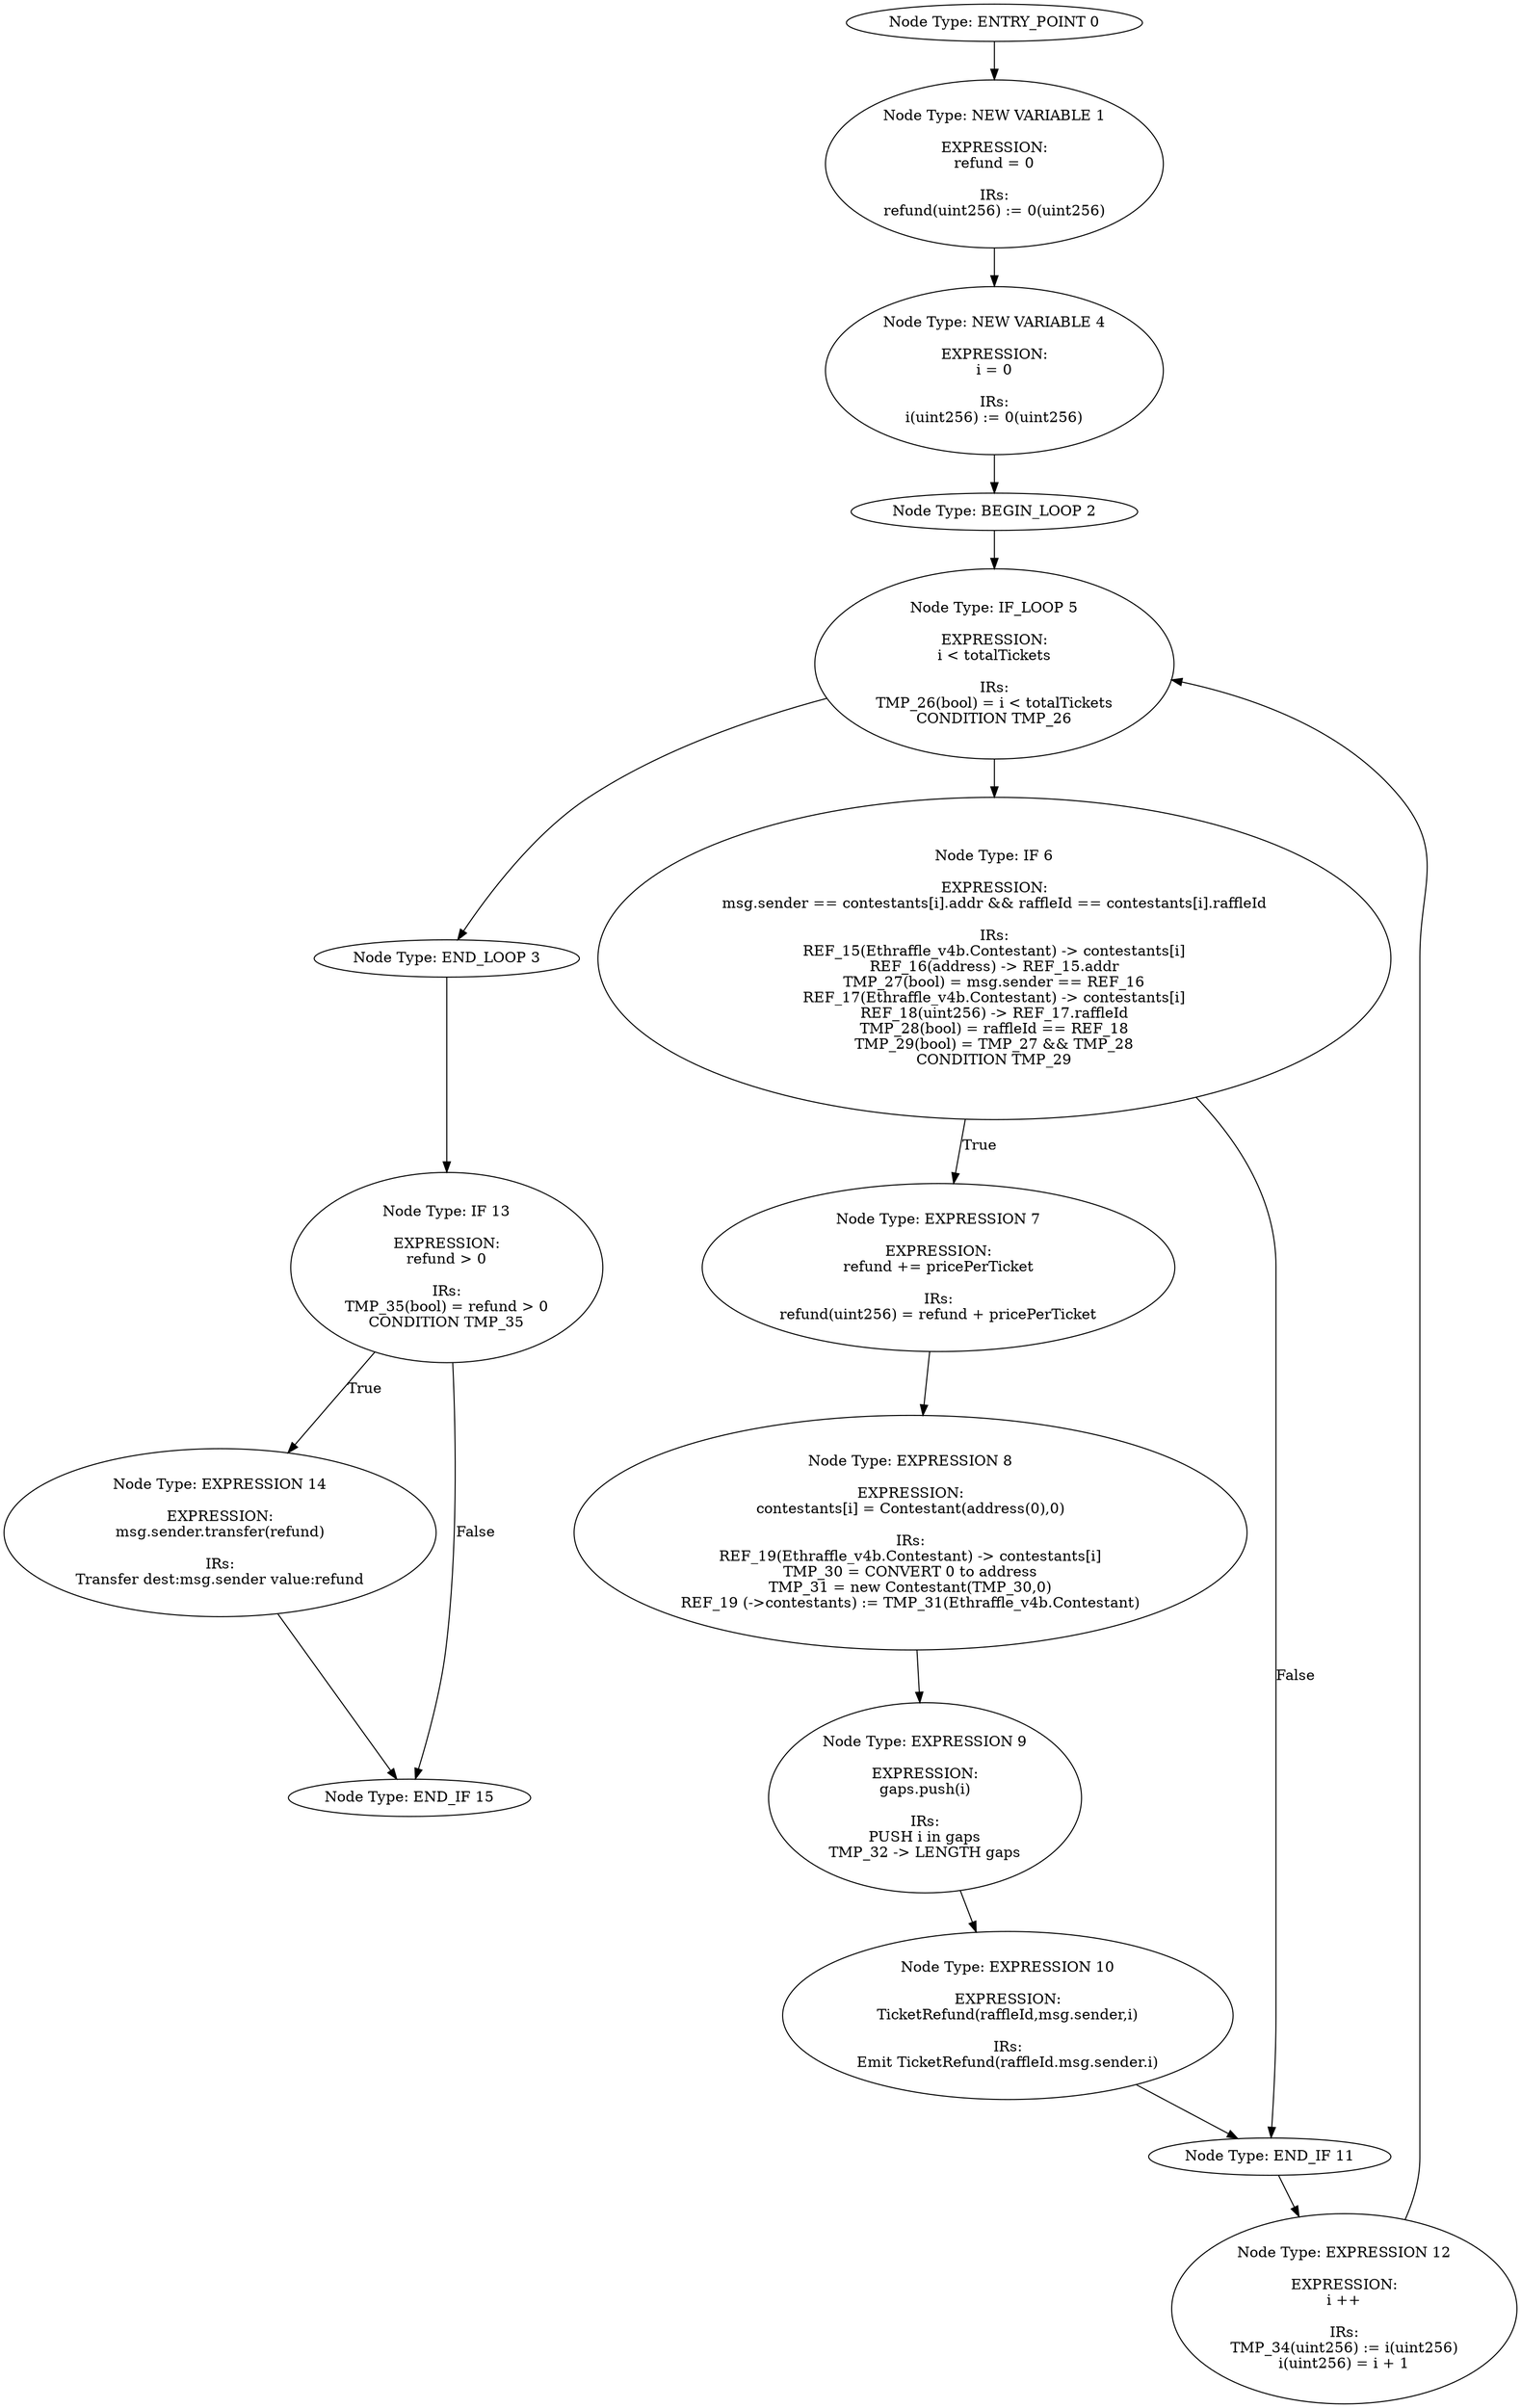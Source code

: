 digraph{
0[label="Node Type: ENTRY_POINT 0
"];
0->1;
1[label="Node Type: NEW VARIABLE 1

EXPRESSION:
refund = 0

IRs:
refund(uint256) := 0(uint256)"];
1->4;
2[label="Node Type: BEGIN_LOOP 2
"];
2->5;
3[label="Node Type: END_LOOP 3
"];
3->13;
4[label="Node Type: NEW VARIABLE 4

EXPRESSION:
i = 0

IRs:
i(uint256) := 0(uint256)"];
4->2;
5[label="Node Type: IF_LOOP 5

EXPRESSION:
i < totalTickets

IRs:
TMP_26(bool) = i < totalTickets
CONDITION TMP_26"];
5->3;
5->6;
6[label="Node Type: IF 6

EXPRESSION:
msg.sender == contestants[i].addr && raffleId == contestants[i].raffleId

IRs:
REF_15(Ethraffle_v4b.Contestant) -> contestants[i]
REF_16(address) -> REF_15.addr
TMP_27(bool) = msg.sender == REF_16
REF_17(Ethraffle_v4b.Contestant) -> contestants[i]
REF_18(uint256) -> REF_17.raffleId
TMP_28(bool) = raffleId == REF_18
TMP_29(bool) = TMP_27 && TMP_28
CONDITION TMP_29"];
6->7[label="True"];
6->11[label="False"];
7[label="Node Type: EXPRESSION 7

EXPRESSION:
refund += pricePerTicket

IRs:
refund(uint256) = refund + pricePerTicket"];
7->8;
8[label="Node Type: EXPRESSION 8

EXPRESSION:
contestants[i] = Contestant(address(0),0)

IRs:
REF_19(Ethraffle_v4b.Contestant) -> contestants[i]
TMP_30 = CONVERT 0 to address
TMP_31 = new Contestant(TMP_30,0)
REF_19 (->contestants) := TMP_31(Ethraffle_v4b.Contestant)"];
8->9;
9[label="Node Type: EXPRESSION 9

EXPRESSION:
gaps.push(i)

IRs:
PUSH i in gaps
TMP_32 -> LENGTH gaps"];
9->10;
10[label="Node Type: EXPRESSION 10

EXPRESSION:
TicketRefund(raffleId,msg.sender,i)

IRs:
Emit TicketRefund(raffleId.msg.sender.i)"];
10->11;
11[label="Node Type: END_IF 11
"];
11->12;
12[label="Node Type: EXPRESSION 12

EXPRESSION:
i ++

IRs:
TMP_34(uint256) := i(uint256)
i(uint256) = i + 1"];
12->5;
13[label="Node Type: IF 13

EXPRESSION:
refund > 0

IRs:
TMP_35(bool) = refund > 0
CONDITION TMP_35"];
13->14[label="True"];
13->15[label="False"];
14[label="Node Type: EXPRESSION 14

EXPRESSION:
msg.sender.transfer(refund)

IRs:
Transfer dest:msg.sender value:refund"];
14->15;
15[label="Node Type: END_IF 15
"];
}
